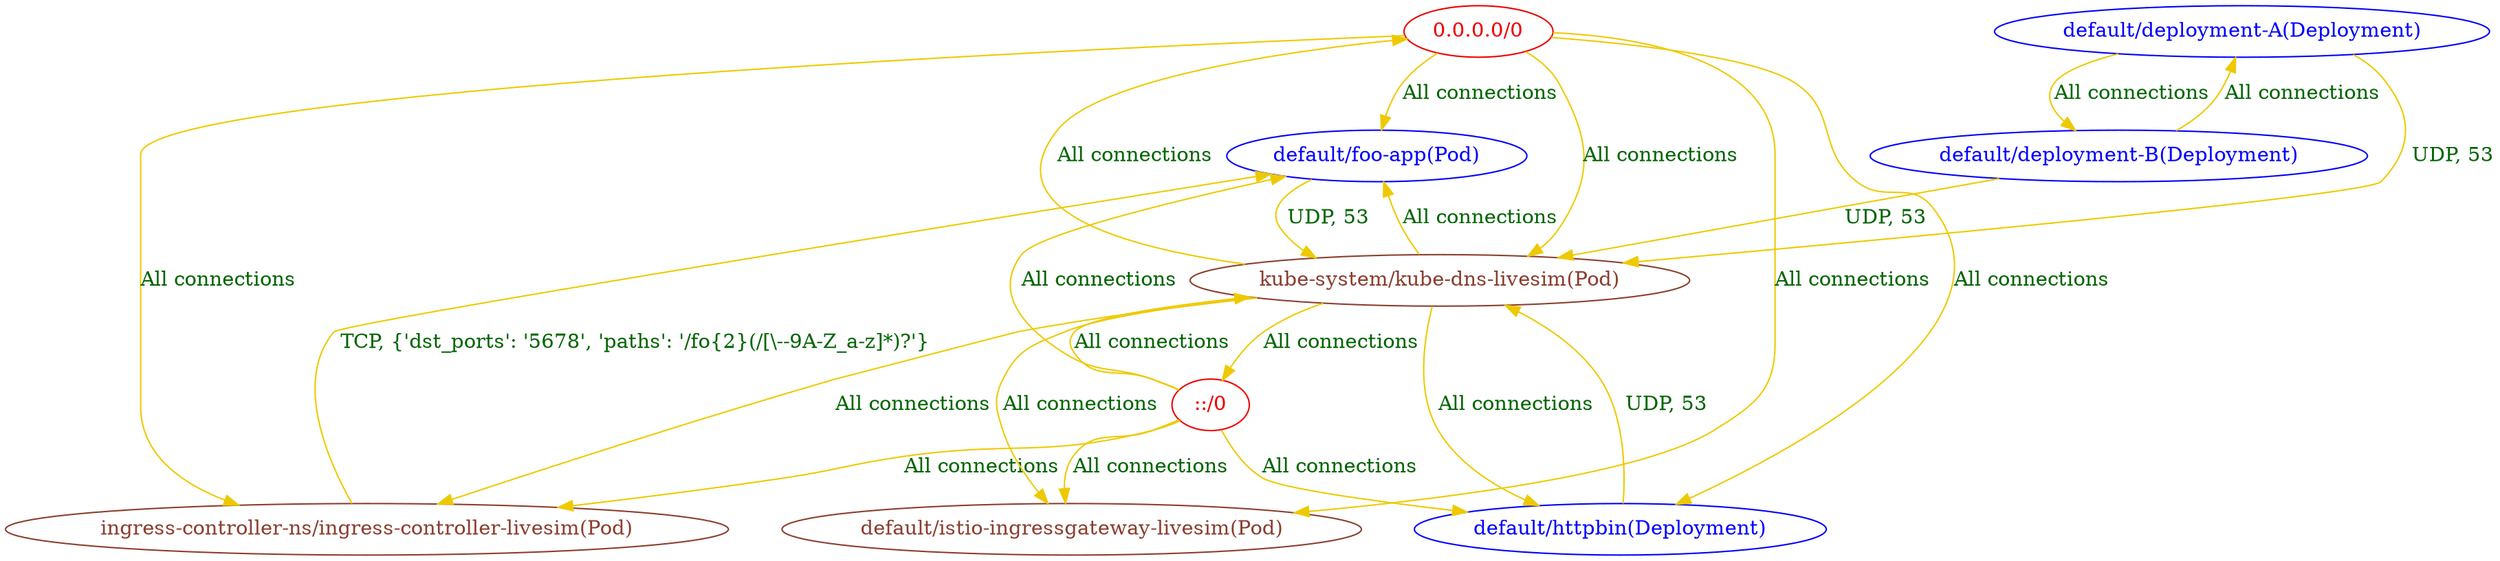 // The Connectivity Graph of **
digraph {
	"0.0.0.0/0" [label="0.0.0.0/0" color="red2" fontcolor="red2"]
	"::/0" [label="::/0" color="red2" fontcolor="red2"]
	"default/deployment-A(Deployment)" [label="default/deployment-A(Deployment)" color="blue" fontcolor="blue"]
	"default/deployment-B(Deployment)" [label="default/deployment-B(Deployment)" color="blue" fontcolor="blue"]
	"default/foo-app(Pod)" [label="default/foo-app(Pod)" color="blue" fontcolor="blue"]
	"default/httpbin(Deployment)" [label="default/httpbin(Deployment)" color="blue" fontcolor="blue"]
	"default/istio-ingressgateway-livesim(Pod)" [label="default/istio-ingressgateway-livesim(Pod)" color="coral4" fontcolor="coral4"]
	"ingress-controller-ns/ingress-controller-livesim(Pod)" [label="ingress-controller-ns/ingress-controller-livesim(Pod)" color="coral4" fontcolor="coral4"]
	"kube-system/kube-dns-livesim(Pod)" [label="kube-system/kube-dns-livesim(Pod)" color="coral4" fontcolor="coral4"]
	"0.0.0.0/0" -> "default/foo-app(Pod)" [label="All connections" color="gold2" fontcolor="darkgreen"]
	"0.0.0.0/0" -> "default/httpbin(Deployment)" [label="All connections" color="gold2" fontcolor="darkgreen"]
	"0.0.0.0/0" -> "default/istio-ingressgateway-livesim(Pod)" [label="All connections" color="gold2" fontcolor="darkgreen"]
	"0.0.0.0/0" -> "ingress-controller-ns/ingress-controller-livesim(Pod)" [label="All connections" color="gold2" fontcolor="darkgreen"]
	"0.0.0.0/0" -> "kube-system/kube-dns-livesim(Pod)" [label="All connections" color="gold2" fontcolor="darkgreen"]
	"::/0" -> "default/foo-app(Pod)" [label="All connections" color="gold2" fontcolor="darkgreen"]
	"::/0" -> "default/httpbin(Deployment)" [label="All connections" color="gold2" fontcolor="darkgreen"]
	"::/0" -> "default/istio-ingressgateway-livesim(Pod)" [label="All connections" color="gold2" fontcolor="darkgreen"]
	"::/0" -> "ingress-controller-ns/ingress-controller-livesim(Pod)" [label="All connections" color="gold2" fontcolor="darkgreen"]
	"::/0" -> "kube-system/kube-dns-livesim(Pod)" [label="All connections" color="gold2" fontcolor="darkgreen"]
	"default/deployment-A(Deployment)" -> "default/deployment-B(Deployment)" [label="All connections" color="gold2" fontcolor="darkgreen"]
	"default/deployment-A(Deployment)" -> "kube-system/kube-dns-livesim(Pod)" [label=" UDP, 53" color="gold2" fontcolor="darkgreen"]
	"default/deployment-B(Deployment)" -> "default/deployment-A(Deployment)" [label="All connections" color="gold2" fontcolor="darkgreen"]
	"default/deployment-B(Deployment)" -> "kube-system/kube-dns-livesim(Pod)" [label=" UDP, 53" color="gold2" fontcolor="darkgreen"]
	"default/foo-app(Pod)" -> "kube-system/kube-dns-livesim(Pod)" [label=" UDP, 53" color="gold2" fontcolor="darkgreen"]
	"default/httpbin(Deployment)" -> "kube-system/kube-dns-livesim(Pod)" [label=" UDP, 53" color="gold2" fontcolor="darkgreen"]
	"ingress-controller-ns/ingress-controller-livesim(Pod)" -> "default/foo-app(Pod)" [label=" TCP, {'dst_ports': '5678', 'paths': '/fo{2}(/[\\--9A-Z_a-z]*)?'}" color="gold2" fontcolor="darkgreen"]
	"kube-system/kube-dns-livesim(Pod)" -> "0.0.0.0/0" [label="All connections" color="gold2" fontcolor="darkgreen"]
	"kube-system/kube-dns-livesim(Pod)" -> "::/0" [label="All connections" color="gold2" fontcolor="darkgreen"]
	"kube-system/kube-dns-livesim(Pod)" -> "default/foo-app(Pod)" [label="All connections" color="gold2" fontcolor="darkgreen"]
	"kube-system/kube-dns-livesim(Pod)" -> "default/httpbin(Deployment)" [label="All connections" color="gold2" fontcolor="darkgreen"]
	"kube-system/kube-dns-livesim(Pod)" -> "default/istio-ingressgateway-livesim(Pod)" [label="All connections" color="gold2" fontcolor="darkgreen"]
	"kube-system/kube-dns-livesim(Pod)" -> "ingress-controller-ns/ingress-controller-livesim(Pod)" [label="All connections" color="gold2" fontcolor="darkgreen"]
}


